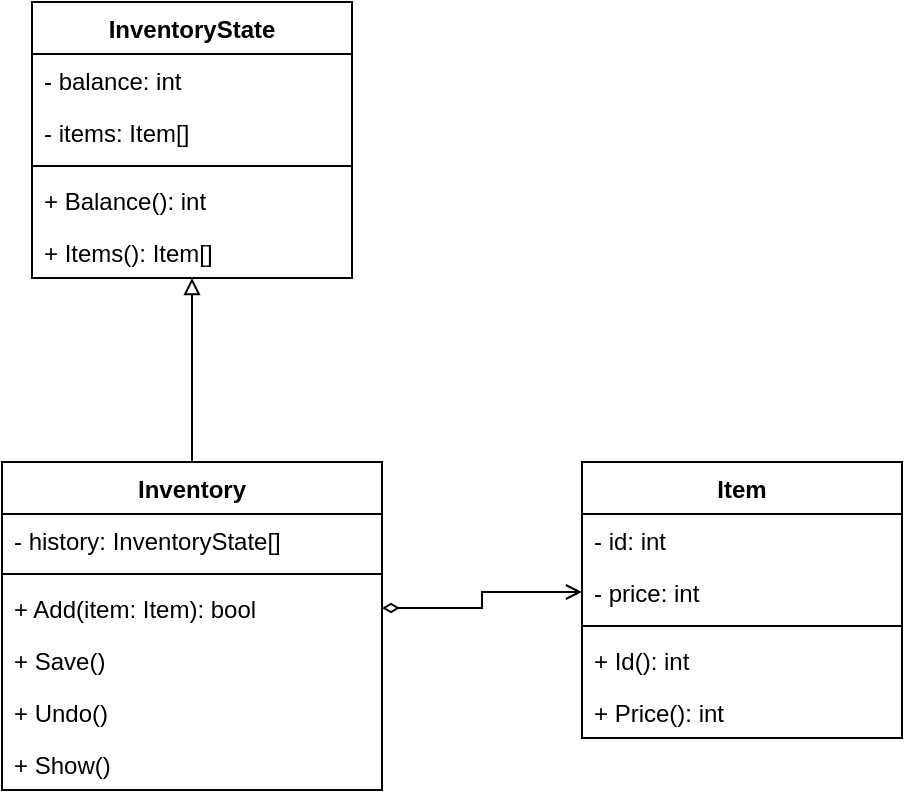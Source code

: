 <mxfile version="20.2.8" type="device"><diagram id="RWlK89WpujCt10YpNzqA" name="Page-1"><mxGraphModel dx="1422" dy="1873" grid="1" gridSize="10" guides="1" tooltips="1" connect="1" arrows="1" fold="1" page="1" pageScale="1" pageWidth="850" pageHeight="1100" math="0" shadow="0"><root><mxCell id="0"/><mxCell id="1" parent="0"/><mxCell id="9sMWJabdct0EBGK7-nBn-15" style="edgeStyle=orthogonalEdgeStyle;rounded=0;orthogonalLoop=1;jettySize=auto;html=1;exitX=0.5;exitY=0;exitDx=0;exitDy=0;endArrow=block;endFill=0;" edge="1" parent="1" source="9sMWJabdct0EBGK7-nBn-1" target="9sMWJabdct0EBGK7-nBn-14"><mxGeometry relative="1" as="geometry"><Array as="points"><mxPoint x="295" y="50"/><mxPoint x="295" y="50"/></Array></mxGeometry></mxCell><mxCell id="9sMWJabdct0EBGK7-nBn-1" value="Inventory" style="swimlane;fontStyle=1;align=center;verticalAlign=top;childLayout=stackLayout;horizontal=1;startSize=26;horizontalStack=0;resizeParent=1;resizeParentMax=0;resizeLast=0;collapsible=1;marginBottom=0;" vertex="1" parent="1"><mxGeometry x="200" y="120" width="190" height="164" as="geometry"/></mxCell><mxCell id="9sMWJabdct0EBGK7-nBn-32" value="- history: InventoryState[]" style="text;strokeColor=none;fillColor=none;align=left;verticalAlign=top;spacingLeft=4;spacingRight=4;overflow=hidden;rotatable=0;points=[[0,0.5],[1,0.5]];portConstraint=eastwest;" vertex="1" parent="9sMWJabdct0EBGK7-nBn-1"><mxGeometry y="26" width="190" height="26" as="geometry"/></mxCell><mxCell id="9sMWJabdct0EBGK7-nBn-3" value="" style="line;strokeWidth=1;fillColor=none;align=left;verticalAlign=middle;spacingTop=-1;spacingLeft=3;spacingRight=3;rotatable=0;labelPosition=right;points=[];portConstraint=eastwest;strokeColor=inherit;" vertex="1" parent="9sMWJabdct0EBGK7-nBn-1"><mxGeometry y="52" width="190" height="8" as="geometry"/></mxCell><mxCell id="9sMWJabdct0EBGK7-nBn-27" value="+ Add(item: Item): bool" style="text;strokeColor=none;fillColor=none;align=left;verticalAlign=top;spacingLeft=4;spacingRight=4;overflow=hidden;rotatable=0;points=[[0,0.5],[1,0.5]];portConstraint=eastwest;" vertex="1" parent="9sMWJabdct0EBGK7-nBn-1"><mxGeometry y="60" width="190" height="26" as="geometry"/></mxCell><mxCell id="9sMWJabdct0EBGK7-nBn-12" value="+ Save()" style="text;strokeColor=none;fillColor=none;align=left;verticalAlign=top;spacingLeft=4;spacingRight=4;overflow=hidden;rotatable=0;points=[[0,0.5],[1,0.5]];portConstraint=eastwest;" vertex="1" parent="9sMWJabdct0EBGK7-nBn-1"><mxGeometry y="86" width="190" height="26" as="geometry"/></mxCell><mxCell id="9sMWJabdct0EBGK7-nBn-40" value="+ Undo()" style="text;strokeColor=none;fillColor=none;align=left;verticalAlign=top;spacingLeft=4;spacingRight=4;overflow=hidden;rotatable=0;points=[[0,0.5],[1,0.5]];portConstraint=eastwest;" vertex="1" parent="9sMWJabdct0EBGK7-nBn-1"><mxGeometry y="112" width="190" height="26" as="geometry"/></mxCell><mxCell id="9sMWJabdct0EBGK7-nBn-42" value="+ Show()" style="text;strokeColor=none;fillColor=none;align=left;verticalAlign=top;spacingLeft=4;spacingRight=4;overflow=hidden;rotatable=0;points=[[0,0.5],[1,0.5]];portConstraint=eastwest;" vertex="1" parent="9sMWJabdct0EBGK7-nBn-1"><mxGeometry y="138" width="190" height="26" as="geometry"/></mxCell><mxCell id="9sMWJabdct0EBGK7-nBn-5" value="InventoryState" style="swimlane;fontStyle=1;align=center;verticalAlign=top;childLayout=stackLayout;horizontal=1;startSize=26;horizontalStack=0;resizeParent=1;resizeParentMax=0;resizeLast=0;collapsible=1;marginBottom=0;" vertex="1" parent="1"><mxGeometry x="215" y="-110" width="160" height="138" as="geometry"/></mxCell><mxCell id="9sMWJabdct0EBGK7-nBn-6" value="- balance: int" style="text;strokeColor=none;fillColor=none;align=left;verticalAlign=top;spacingLeft=4;spacingRight=4;overflow=hidden;rotatable=0;points=[[0,0.5],[1,0.5]];portConstraint=eastwest;" vertex="1" parent="9sMWJabdct0EBGK7-nBn-5"><mxGeometry y="26" width="160" height="26" as="geometry"/></mxCell><mxCell id="9sMWJabdct0EBGK7-nBn-9" value="- items: Item[]" style="text;strokeColor=none;fillColor=none;align=left;verticalAlign=top;spacingLeft=4;spacingRight=4;overflow=hidden;rotatable=0;points=[[0,0.5],[1,0.5]];portConstraint=eastwest;" vertex="1" parent="9sMWJabdct0EBGK7-nBn-5"><mxGeometry y="52" width="160" height="26" as="geometry"/></mxCell><mxCell id="9sMWJabdct0EBGK7-nBn-7" value="" style="line;strokeWidth=1;fillColor=none;align=left;verticalAlign=middle;spacingTop=-1;spacingLeft=3;spacingRight=3;rotatable=0;labelPosition=right;points=[];portConstraint=eastwest;strokeColor=inherit;" vertex="1" parent="9sMWJabdct0EBGK7-nBn-5"><mxGeometry y="78" width="160" height="8" as="geometry"/></mxCell><mxCell id="9sMWJabdct0EBGK7-nBn-13" value="+ Balance(): int" style="text;strokeColor=none;fillColor=none;align=left;verticalAlign=top;spacingLeft=4;spacingRight=4;overflow=hidden;rotatable=0;points=[[0,0.5],[1,0.5]];portConstraint=eastwest;" vertex="1" parent="9sMWJabdct0EBGK7-nBn-5"><mxGeometry y="86" width="160" height="26" as="geometry"/></mxCell><mxCell id="9sMWJabdct0EBGK7-nBn-14" value="+ Items(): Item[]" style="text;strokeColor=none;fillColor=none;align=left;verticalAlign=top;spacingLeft=4;spacingRight=4;overflow=hidden;rotatable=0;points=[[0,0.5],[1,0.5]];portConstraint=eastwest;" vertex="1" parent="9sMWJabdct0EBGK7-nBn-5"><mxGeometry y="112" width="160" height="26" as="geometry"/></mxCell><mxCell id="9sMWJabdct0EBGK7-nBn-33" value="Item" style="swimlane;fontStyle=1;align=center;verticalAlign=top;childLayout=stackLayout;horizontal=1;startSize=26;horizontalStack=0;resizeParent=1;resizeParentMax=0;resizeLast=0;collapsible=1;marginBottom=0;" vertex="1" parent="1"><mxGeometry x="490" y="120" width="160" height="138" as="geometry"/></mxCell><mxCell id="9sMWJabdct0EBGK7-nBn-38" value="- id: int" style="text;strokeColor=none;fillColor=none;align=left;verticalAlign=top;spacingLeft=4;spacingRight=4;overflow=hidden;rotatable=0;points=[[0,0.5],[1,0.5]];portConstraint=eastwest;" vertex="1" parent="9sMWJabdct0EBGK7-nBn-33"><mxGeometry y="26" width="160" height="26" as="geometry"/></mxCell><mxCell id="9sMWJabdct0EBGK7-nBn-34" value="- price: int" style="text;strokeColor=none;fillColor=none;align=left;verticalAlign=top;spacingLeft=4;spacingRight=4;overflow=hidden;rotatable=0;points=[[0,0.5],[1,0.5]];portConstraint=eastwest;" vertex="1" parent="9sMWJabdct0EBGK7-nBn-33"><mxGeometry y="52" width="160" height="26" as="geometry"/></mxCell><mxCell id="9sMWJabdct0EBGK7-nBn-35" value="" style="line;strokeWidth=1;fillColor=none;align=left;verticalAlign=middle;spacingTop=-1;spacingLeft=3;spacingRight=3;rotatable=0;labelPosition=right;points=[];portConstraint=eastwest;strokeColor=inherit;" vertex="1" parent="9sMWJabdct0EBGK7-nBn-33"><mxGeometry y="78" width="160" height="8" as="geometry"/></mxCell><mxCell id="9sMWJabdct0EBGK7-nBn-39" value="+ Id(): int" style="text;strokeColor=none;fillColor=none;align=left;verticalAlign=top;spacingLeft=4;spacingRight=4;overflow=hidden;rotatable=0;points=[[0,0.5],[1,0.5]];portConstraint=eastwest;" vertex="1" parent="9sMWJabdct0EBGK7-nBn-33"><mxGeometry y="86" width="160" height="26" as="geometry"/></mxCell><mxCell id="9sMWJabdct0EBGK7-nBn-36" value="+ Price(): int" style="text;strokeColor=none;fillColor=none;align=left;verticalAlign=top;spacingLeft=4;spacingRight=4;overflow=hidden;rotatable=0;points=[[0,0.5],[1,0.5]];portConstraint=eastwest;" vertex="1" parent="9sMWJabdct0EBGK7-nBn-33"><mxGeometry y="112" width="160" height="26" as="geometry"/></mxCell><mxCell id="9sMWJabdct0EBGK7-nBn-37" style="edgeStyle=orthogonalEdgeStyle;rounded=0;orthogonalLoop=1;jettySize=auto;html=1;exitX=1;exitY=0.5;exitDx=0;exitDy=0;entryX=0;entryY=0.5;entryDx=0;entryDy=0;startArrow=diamondThin;startFill=0;endArrow=open;endFill=0;" edge="1" parent="1" source="9sMWJabdct0EBGK7-nBn-27" target="9sMWJabdct0EBGK7-nBn-34"><mxGeometry relative="1" as="geometry"/></mxCell></root></mxGraphModel></diagram></mxfile>
